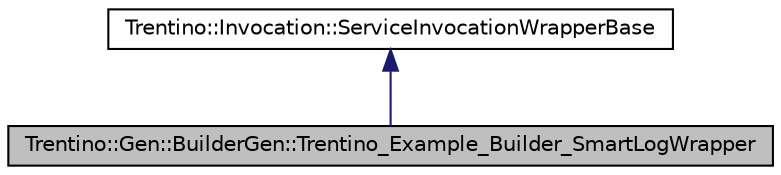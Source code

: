 digraph G
{
  edge [fontname="Helvetica",fontsize="10",labelfontname="Helvetica",labelfontsize="10"];
  node [fontname="Helvetica",fontsize="10",shape=record];
  Node1 [label="Trentino::Gen::BuilderGen::Trentino_Example_Builder_SmartLogWrapper",height=0.2,width=0.4,color="black", fillcolor="grey75", style="filled" fontcolor="black"];
  Node2 -> Node1 [dir="back",color="midnightblue",fontsize="10",style="solid",fontname="Helvetica"];
  Node2 [label="Trentino::Invocation::ServiceInvocationWrapperBase",height=0.2,width=0.4,color="black", fillcolor="white", style="filled",URL="$class_trentino_1_1_invocation_1_1_service_invocation_wrapper_base.html",tooltip="The wrapper is used to call a given Service. Its contains the target service to be called..."];
}
